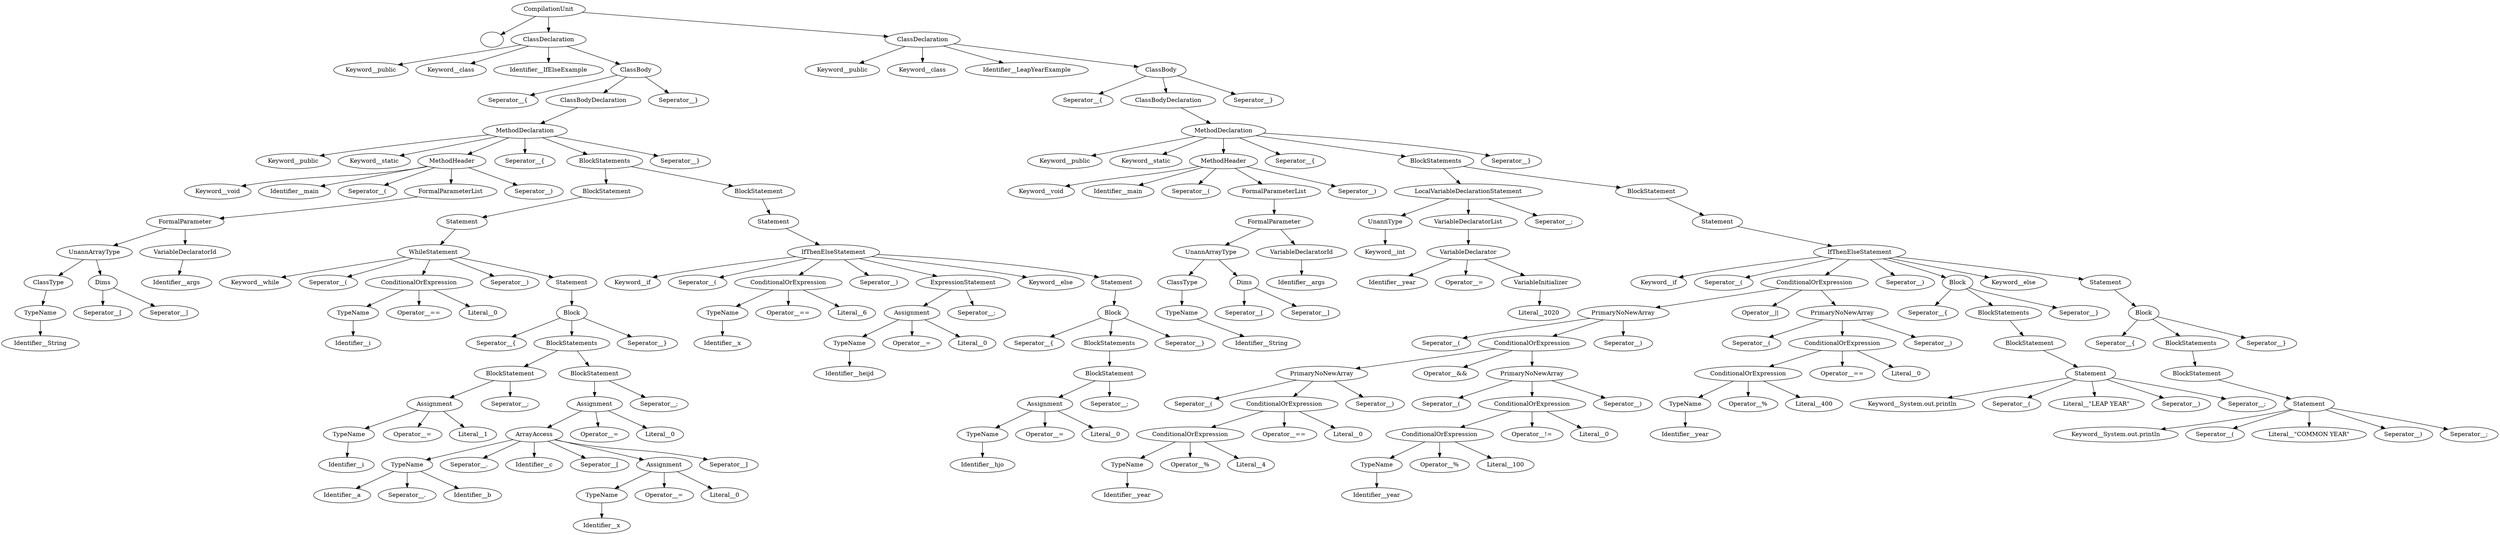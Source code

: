digraph G {
CompilationUnit14->15;
15[label=""];
CompilationUnit14->ClassDeclaration16->Keyword17;
Keyword17[label="Keyword__public"];
ClassDeclaration16->Keyword18;
Keyword18[label="Keyword__class"];
ClassDeclaration16->Identifier19;
Identifier19[label="Identifier__IfElseExample"];
ClassDeclaration16->ClassBody20->Seperator21;
Seperator21[label="Seperator__{"];
ClassBody20->ClassBodyDeclaration22->MethodDeclaration23->Keyword24;
Keyword24[label="Keyword__public"];
MethodDeclaration23->Keyword25;
Keyword25[label="Keyword__static"];
MethodDeclaration23->MethodHeader26->Keyword27;
Keyword27[label="Keyword__void"];
MethodHeader26->Identifier28;
Identifier28[label="Identifier__main"];
MethodHeader26->Seperator29;
Seperator29[label="Seperator__("];
MethodHeader26->FormalParameterList30->FormalParameter31->UnannArrayType32->ClassType33->TypeName34->Identifier35;
Identifier35[label="Identifier__String"];
TypeName34[label="TypeName"];
ClassType33[label="ClassType"];
UnannArrayType32->Dims36->Seperator37;
Seperator37[label="Seperator__["];
Dims36->Seperator38;
Seperator38[label="Seperator__]"];
Dims36[label="Dims"];
UnannArrayType32[label="UnannArrayType"];
FormalParameter31->VariableDeclaratorId39->Identifier40;
Identifier40[label="Identifier__args"];
VariableDeclaratorId39[label="VariableDeclaratorId"];
FormalParameter31[label="FormalParameter"];
FormalParameterList30[label="FormalParameterList"];
MethodHeader26->Seperator41;
Seperator41[label="Seperator__)"];
MethodHeader26[label="MethodHeader"];
MethodDeclaration23->Seperator42;
Seperator42[label="Seperator__{"];
MethodDeclaration23->BlockStatements43->BlockStatement44->Statement45->WhileStatement46->Keyword47;
Keyword47[label="Keyword__while"];
WhileStatement46->Seperator48;
Seperator48[label="Seperator__("];
WhileStatement46->ConditionalOrExpression49->TypeName50->Identifier51;
Identifier51[label="Identifier__i"];
TypeName50[label="TypeName"];
ConditionalOrExpression49->Operator52;
Operator52[label="Operator__=="];
ConditionalOrExpression49->Literal53;
Literal53[label="Literal__0"];
ConditionalOrExpression49[label="ConditionalOrExpression"];
WhileStatement46->Seperator54;
Seperator54[label="Seperator__)"];
WhileStatement46->Statement55->Block56->Seperator57;
Seperator57[label="Seperator__{"];
Block56->BlockStatements58->BlockStatement59->Assignment60->TypeName61->Identifier62;
Identifier62[label="Identifier__i"];
TypeName61[label="TypeName"];
Assignment60->Operator63;
Operator63[label="Operator__="];
Assignment60->Literal64;
Literal64[label="Literal__1"];
Assignment60[label="Assignment"];
BlockStatement59->Seperator65;
Seperator65[label="Seperator__;"];
BlockStatement59[label="BlockStatement"];
BlockStatements58->BlockStatement66->Assignment67->ArrayAccess68->TypeName69->Identifier70;
Identifier70[label="Identifier__a"];
TypeName69->Seperator71;
Seperator71[label="Seperator__."];
TypeName69->Identifier72;
Identifier72[label="Identifier__b"];
TypeName69[label="TypeName"];
ArrayAccess68->Seperator73;
Seperator73[label="Seperator__."];
ArrayAccess68->Identifier74;
Identifier74[label="Identifier__c"];
ArrayAccess68->Seperator75;
Seperator75[label="Seperator__["];
ArrayAccess68->Assignment76->TypeName77->Identifier78;
Identifier78[label="Identifier__x"];
TypeName77[label="TypeName"];
Assignment76->Operator79;
Operator79[label="Operator__="];
Assignment76->Literal80;
Literal80[label="Literal__0"];
Assignment76[label="Assignment"];
ArrayAccess68->Seperator81;
Seperator81[label="Seperator__]"];
ArrayAccess68[label="ArrayAccess"];
Assignment67->Operator82;
Operator82[label="Operator__="];
Assignment67->Literal83;
Literal83[label="Literal__0"];
Assignment67[label="Assignment"];
BlockStatement66->Seperator84;
Seperator84[label="Seperator__;"];
BlockStatement66[label="BlockStatement"];
BlockStatements58[label="BlockStatements"];
Block56->Seperator85;
Seperator85[label="Seperator__}"];
Block56[label="Block"];
Statement55[label="Statement"];
WhileStatement46[label="WhileStatement"];
Statement45[label="Statement"];
BlockStatement44[label="BlockStatement"];
BlockStatements43->BlockStatement86->Statement87->IfThenElseStatement88->Keyword89;
Keyword89[label="Keyword__if"];
IfThenElseStatement88->Seperator90;
Seperator90[label="Seperator__("];
IfThenElseStatement88->ConditionalOrExpression91->TypeName92->Identifier93;
Identifier93[label="Identifier__x"];
TypeName92[label="TypeName"];
ConditionalOrExpression91->Operator94;
Operator94[label="Operator__=="];
ConditionalOrExpression91->Literal95;
Literal95[label="Literal__6"];
ConditionalOrExpression91[label="ConditionalOrExpression"];
IfThenElseStatement88->Seperator96;
Seperator96[label="Seperator__)"];
IfThenElseStatement88->ExpressionStatement97->Assignment98->TypeName99->Identifier100;
Identifier100[label="Identifier__heijd"];
TypeName99[label="TypeName"];
Assignment98->Operator101;
Operator101[label="Operator__="];
Assignment98->Literal102;
Literal102[label="Literal__0"];
Assignment98[label="Assignment"];
ExpressionStatement97->Seperator103;
Seperator103[label="Seperator__;"];
ExpressionStatement97[label="ExpressionStatement"];
IfThenElseStatement88->Keyword104;
Keyword104[label="Keyword__else"];
IfThenElseStatement88->Statement105->Block106->Seperator107;
Seperator107[label="Seperator__{"];
Block106->BlockStatements108->BlockStatement109->Assignment110->TypeName111->Identifier112;
Identifier112[label="Identifier__hjo"];
TypeName111[label="TypeName"];
Assignment110->Operator113;
Operator113[label="Operator__="];
Assignment110->Literal114;
Literal114[label="Literal__0"];
Assignment110[label="Assignment"];
BlockStatement109->Seperator115;
Seperator115[label="Seperator__;"];
BlockStatement109[label="BlockStatement"];
BlockStatements108[label="BlockStatements"];
Block106->Seperator116;
Seperator116[label="Seperator__}"];
Block106[label="Block"];
Statement105[label="Statement"];
IfThenElseStatement88[label="IfThenElseStatement"];
Statement87[label="Statement"];
BlockStatement86[label="BlockStatement"];
BlockStatements43[label="BlockStatements"];
MethodDeclaration23->Seperator117;
Seperator117[label="Seperator__}"];
MethodDeclaration23[label="MethodDeclaration"];
ClassBodyDeclaration22[label="ClassBodyDeclaration"];
ClassBody20->Seperator118;
Seperator118[label="Seperator__}"];
ClassBody20[label="ClassBody"];
ClassDeclaration16[label="ClassDeclaration"];
CompilationUnit14->ClassDeclaration119->Keyword120;
Keyword120[label="Keyword__public"];
ClassDeclaration119->Keyword121;
Keyword121[label="Keyword__class"];
ClassDeclaration119->Identifier122;
Identifier122[label="Identifier__LeapYearExample"];
ClassDeclaration119->ClassBody123->Seperator124;
Seperator124[label="Seperator__{"];
ClassBody123->ClassBodyDeclaration125->MethodDeclaration126->Keyword127;
Keyword127[label="Keyword__public"];
MethodDeclaration126->Keyword128;
Keyword128[label="Keyword__static"];
MethodDeclaration126->MethodHeader129->Keyword130;
Keyword130[label="Keyword__void"];
MethodHeader129->Identifier131;
Identifier131[label="Identifier__main"];
MethodHeader129->Seperator132;
Seperator132[label="Seperator__("];
MethodHeader129->FormalParameterList133->FormalParameter134->UnannArrayType135->ClassType136->TypeName137->Identifier138;
Identifier138[label="Identifier__String"];
TypeName137[label="TypeName"];
ClassType136[label="ClassType"];
UnannArrayType135->Dims139->Seperator140;
Seperator140[label="Seperator__["];
Dims139->Seperator141;
Seperator141[label="Seperator__]"];
Dims139[label="Dims"];
UnannArrayType135[label="UnannArrayType"];
FormalParameter134->VariableDeclaratorId142->Identifier143;
Identifier143[label="Identifier__args"];
VariableDeclaratorId142[label="VariableDeclaratorId"];
FormalParameter134[label="FormalParameter"];
FormalParameterList133[label="FormalParameterList"];
MethodHeader129->Seperator144;
Seperator144[label="Seperator__)"];
MethodHeader129[label="MethodHeader"];
MethodDeclaration126->Seperator145;
Seperator145[label="Seperator__{"];
MethodDeclaration126->BlockStatements146->LocalVariableDeclarationStatement147->UnannType148->Keyword149;
Keyword149[label="Keyword__int"];
UnannType148[label="UnannType"];
LocalVariableDeclarationStatement147->VariableDeclaratorList150->VariableDeclarator151->Identifier152;
Identifier152[label="Identifier__year"];
VariableDeclarator151->Operator153;
Operator153[label="Operator__="];
VariableDeclarator151->VariableInitializer154->Literal155;
Literal155[label="Literal__2020"];
VariableInitializer154[label="VariableInitializer"];
VariableDeclarator151[label="VariableDeclarator"];
VariableDeclaratorList150[label="VariableDeclaratorList"];
LocalVariableDeclarationStatement147->Seperator156;
Seperator156[label="Seperator__;"];
LocalVariableDeclarationStatement147[label="LocalVariableDeclarationStatement"];
BlockStatements146->BlockStatement157->Statement158->IfThenElseStatement159->Keyword160;
Keyword160[label="Keyword__if"];
IfThenElseStatement159->Seperator161;
Seperator161[label="Seperator__("];
IfThenElseStatement159->ConditionalOrExpression162->PrimaryNoNewArray163->Seperator164;
Seperator164[label="Seperator__("];
PrimaryNoNewArray163->ConditionalOrExpression165->PrimaryNoNewArray166->Seperator167;
Seperator167[label="Seperator__("];
PrimaryNoNewArray166->ConditionalOrExpression168->ConditionalOrExpression169->TypeName170->Identifier171;
Identifier171[label="Identifier__year"];
TypeName170[label="TypeName"];
ConditionalOrExpression169->Operator172;
Operator172[label="Operator__%"];
ConditionalOrExpression169->Literal173;
Literal173[label="Literal__4"];
ConditionalOrExpression169[label="ConditionalOrExpression"];
ConditionalOrExpression168->Operator174;
Operator174[label="Operator__=="];
ConditionalOrExpression168->Literal175;
Literal175[label="Literal__0"];
ConditionalOrExpression168[label="ConditionalOrExpression"];
PrimaryNoNewArray166->Seperator176;
Seperator176[label="Seperator__)"];
PrimaryNoNewArray166[label="PrimaryNoNewArray"];
ConditionalOrExpression165->Operator177;
Operator177[label="Operator__&&"];
ConditionalOrExpression165->PrimaryNoNewArray178->Seperator179;
Seperator179[label="Seperator__("];
PrimaryNoNewArray178->ConditionalOrExpression180->ConditionalOrExpression181->TypeName182->Identifier183;
Identifier183[label="Identifier__year"];
TypeName182[label="TypeName"];
ConditionalOrExpression181->Operator184;
Operator184[label="Operator__%"];
ConditionalOrExpression181->Literal185;
Literal185[label="Literal__100"];
ConditionalOrExpression181[label="ConditionalOrExpression"];
ConditionalOrExpression180->Operator186;
Operator186[label="Operator__!="];
ConditionalOrExpression180->Literal187;
Literal187[label="Literal__0"];
ConditionalOrExpression180[label="ConditionalOrExpression"];
PrimaryNoNewArray178->Seperator188;
Seperator188[label="Seperator__)"];
PrimaryNoNewArray178[label="PrimaryNoNewArray"];
ConditionalOrExpression165[label="ConditionalOrExpression"];
PrimaryNoNewArray163->Seperator189;
Seperator189[label="Seperator__)"];
PrimaryNoNewArray163[label="PrimaryNoNewArray"];
ConditionalOrExpression162->Operator190;
Operator190[label="Operator__||"];
ConditionalOrExpression162->PrimaryNoNewArray191->Seperator192;
Seperator192[label="Seperator__("];
PrimaryNoNewArray191->ConditionalOrExpression193->ConditionalOrExpression194->TypeName195->Identifier196;
Identifier196[label="Identifier__year"];
TypeName195[label="TypeName"];
ConditionalOrExpression194->Operator197;
Operator197[label="Operator__%"];
ConditionalOrExpression194->Literal198;
Literal198[label="Literal__400"];
ConditionalOrExpression194[label="ConditionalOrExpression"];
ConditionalOrExpression193->Operator199;
Operator199[label="Operator__=="];
ConditionalOrExpression193->Literal200;
Literal200[label="Literal__0"];
ConditionalOrExpression193[label="ConditionalOrExpression"];
PrimaryNoNewArray191->Seperator201;
Seperator201[label="Seperator__)"];
PrimaryNoNewArray191[label="PrimaryNoNewArray"];
ConditionalOrExpression162[label="ConditionalOrExpression"];
IfThenElseStatement159->Seperator202;
Seperator202[label="Seperator__)"];
IfThenElseStatement159->Block203->Seperator204;
Seperator204[label="Seperator__{"];
Block203->BlockStatements205->BlockStatement206->Statement207->Keyword208;
Keyword208[label="Keyword__System.out.println"];
Statement207->Seperator209;
Seperator209[label="Seperator__("];
Statement207->Literal210;
Literal210[label="Literal__\"LEAP YEAR\""];
Statement207->Seperator211;
Seperator211[label="Seperator__)"];
Statement207->Seperator212;
Seperator212[label="Seperator__;"];
Statement207[label="Statement"];
BlockStatement206[label="BlockStatement"];
BlockStatements205[label="BlockStatements"];
Block203->Seperator213;
Seperator213[label="Seperator__}"];
Block203[label="Block"];
IfThenElseStatement159->Keyword214;
Keyword214[label="Keyword__else"];
IfThenElseStatement159->Statement215->Block216->Seperator217;
Seperator217[label="Seperator__{"];
Block216->BlockStatements218->BlockStatement219->Statement220->Keyword221;
Keyword221[label="Keyword__System.out.println"];
Statement220->Seperator222;
Seperator222[label="Seperator__("];
Statement220->Literal223;
Literal223[label="Literal__\"COMMON YEAR\""];
Statement220->Seperator224;
Seperator224[label="Seperator__)"];
Statement220->Seperator225;
Seperator225[label="Seperator__;"];
Statement220[label="Statement"];
BlockStatement219[label="BlockStatement"];
BlockStatements218[label="BlockStatements"];
Block216->Seperator226;
Seperator226[label="Seperator__}"];
Block216[label="Block"];
Statement215[label="Statement"];
IfThenElseStatement159[label="IfThenElseStatement"];
Statement158[label="Statement"];
BlockStatement157[label="BlockStatement"];
BlockStatements146[label="BlockStatements"];
MethodDeclaration126->Seperator227;
Seperator227[label="Seperator__}"];
MethodDeclaration126[label="MethodDeclaration"];
ClassBodyDeclaration125[label="ClassBodyDeclaration"];
ClassBody123->Seperator228;
Seperator228[label="Seperator__}"];
ClassBody123[label="ClassBody"];
ClassDeclaration119[label="ClassDeclaration"];
CompilationUnit14[label="CompilationUnit"];

}